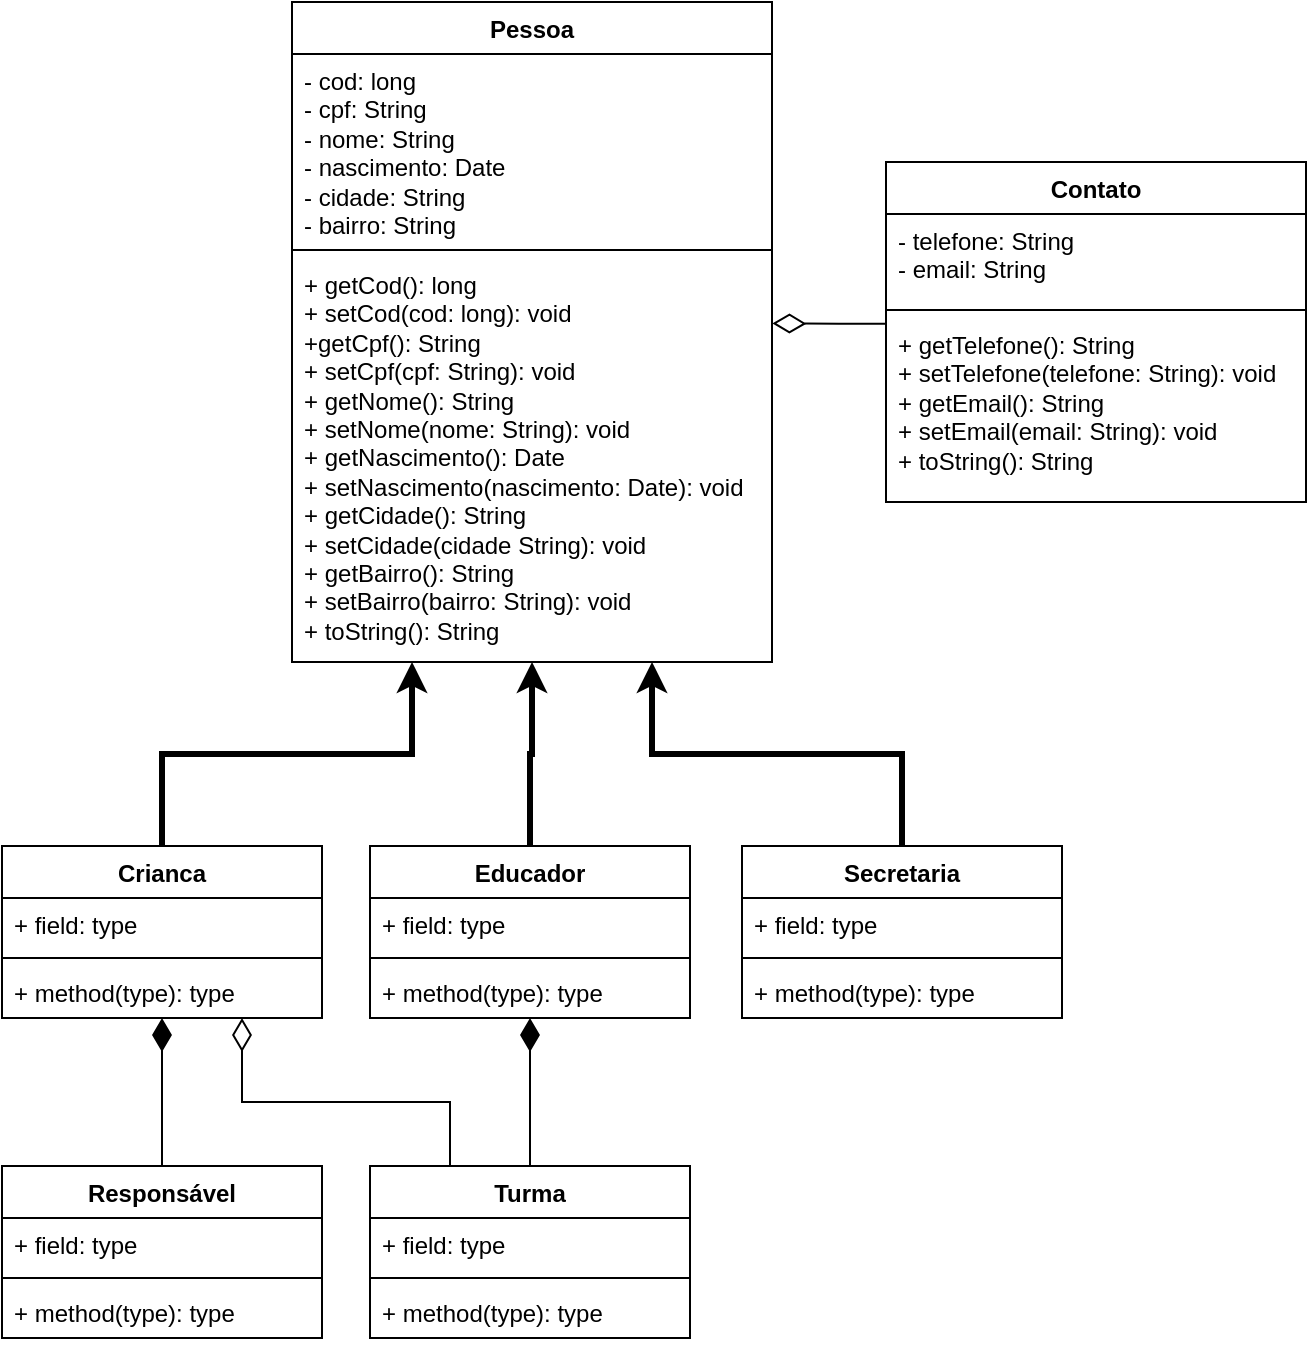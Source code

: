 <mxfile version="21.5.1" type="github">
  <diagram name="Página-1" id="mVXm6_eINW-f7F0wy_WT">
    <mxGraphModel dx="1600" dy="804" grid="1" gridSize="10" guides="1" tooltips="1" connect="1" arrows="1" fold="1" page="1" pageScale="1" pageWidth="827" pageHeight="1169" math="0" shadow="0">
      <root>
        <mxCell id="0" />
        <mxCell id="1" parent="0" />
        <mxCell id="nB3KTqgWYUJuyXqk4KGV-19" style="edgeStyle=orthogonalEdgeStyle;rounded=0;orthogonalLoop=1;jettySize=auto;html=1;exitX=0.5;exitY=0;exitDx=0;exitDy=0;entryX=0.25;entryY=1;entryDx=0;entryDy=0;strokeWidth=3;" edge="1" parent="1" source="nB3KTqgWYUJuyXqk4KGV-1" target="nB3KTqgWYUJuyXqk4KGV-14">
          <mxGeometry relative="1" as="geometry" />
        </mxCell>
        <mxCell id="nB3KTqgWYUJuyXqk4KGV-1" value="Crianca" style="swimlane;fontStyle=1;align=center;verticalAlign=top;childLayout=stackLayout;horizontal=1;startSize=26;horizontalStack=0;resizeParent=1;resizeParentMax=0;resizeLast=0;collapsible=1;marginBottom=0;whiteSpace=wrap;html=1;" vertex="1" parent="1">
          <mxGeometry x="88" y="462" width="160" height="86" as="geometry" />
        </mxCell>
        <mxCell id="nB3KTqgWYUJuyXqk4KGV-2" value="+ field: type" style="text;strokeColor=none;fillColor=none;align=left;verticalAlign=top;spacingLeft=4;spacingRight=4;overflow=hidden;rotatable=0;points=[[0,0.5],[1,0.5]];portConstraint=eastwest;whiteSpace=wrap;html=1;" vertex="1" parent="nB3KTqgWYUJuyXqk4KGV-1">
          <mxGeometry y="26" width="160" height="26" as="geometry" />
        </mxCell>
        <mxCell id="nB3KTqgWYUJuyXqk4KGV-3" value="" style="line;strokeWidth=1;fillColor=none;align=left;verticalAlign=middle;spacingTop=-1;spacingLeft=3;spacingRight=3;rotatable=0;labelPosition=right;points=[];portConstraint=eastwest;strokeColor=inherit;" vertex="1" parent="nB3KTqgWYUJuyXqk4KGV-1">
          <mxGeometry y="52" width="160" height="8" as="geometry" />
        </mxCell>
        <mxCell id="nB3KTqgWYUJuyXqk4KGV-4" value="+ method(type): type" style="text;strokeColor=none;fillColor=none;align=left;verticalAlign=top;spacingLeft=4;spacingRight=4;overflow=hidden;rotatable=0;points=[[0,0.5],[1,0.5]];portConstraint=eastwest;whiteSpace=wrap;html=1;" vertex="1" parent="nB3KTqgWYUJuyXqk4KGV-1">
          <mxGeometry y="60" width="160" height="26" as="geometry" />
        </mxCell>
        <mxCell id="nB3KTqgWYUJuyXqk4KGV-20" style="edgeStyle=orthogonalEdgeStyle;rounded=0;orthogonalLoop=1;jettySize=auto;html=1;exitX=0.5;exitY=0;exitDx=0;exitDy=0;entryX=0.5;entryY=1;entryDx=0;entryDy=0;strokeWidth=3;" edge="1" parent="1" source="nB3KTqgWYUJuyXqk4KGV-6" target="nB3KTqgWYUJuyXqk4KGV-14">
          <mxGeometry relative="1" as="geometry" />
        </mxCell>
        <mxCell id="nB3KTqgWYUJuyXqk4KGV-6" value="Educador" style="swimlane;fontStyle=1;align=center;verticalAlign=top;childLayout=stackLayout;horizontal=1;startSize=26;horizontalStack=0;resizeParent=1;resizeParentMax=0;resizeLast=0;collapsible=1;marginBottom=0;whiteSpace=wrap;html=1;" vertex="1" parent="1">
          <mxGeometry x="272" y="462" width="160" height="86" as="geometry" />
        </mxCell>
        <mxCell id="nB3KTqgWYUJuyXqk4KGV-7" value="+ field: type" style="text;strokeColor=none;fillColor=none;align=left;verticalAlign=top;spacingLeft=4;spacingRight=4;overflow=hidden;rotatable=0;points=[[0,0.5],[1,0.5]];portConstraint=eastwest;whiteSpace=wrap;html=1;" vertex="1" parent="nB3KTqgWYUJuyXqk4KGV-6">
          <mxGeometry y="26" width="160" height="26" as="geometry" />
        </mxCell>
        <mxCell id="nB3KTqgWYUJuyXqk4KGV-8" value="" style="line;strokeWidth=1;fillColor=none;align=left;verticalAlign=middle;spacingTop=-1;spacingLeft=3;spacingRight=3;rotatable=0;labelPosition=right;points=[];portConstraint=eastwest;strokeColor=inherit;" vertex="1" parent="nB3KTqgWYUJuyXqk4KGV-6">
          <mxGeometry y="52" width="160" height="8" as="geometry" />
        </mxCell>
        <mxCell id="nB3KTqgWYUJuyXqk4KGV-9" value="+ method(type): type" style="text;strokeColor=none;fillColor=none;align=left;verticalAlign=top;spacingLeft=4;spacingRight=4;overflow=hidden;rotatable=0;points=[[0,0.5],[1,0.5]];portConstraint=eastwest;whiteSpace=wrap;html=1;" vertex="1" parent="nB3KTqgWYUJuyXqk4KGV-6">
          <mxGeometry y="60" width="160" height="26" as="geometry" />
        </mxCell>
        <mxCell id="nB3KTqgWYUJuyXqk4KGV-21" style="edgeStyle=orthogonalEdgeStyle;rounded=0;orthogonalLoop=1;jettySize=auto;html=1;exitX=0.5;exitY=0;exitDx=0;exitDy=0;entryX=0.75;entryY=1;entryDx=0;entryDy=0;strokeWidth=3;" edge="1" parent="1" source="nB3KTqgWYUJuyXqk4KGV-10" target="nB3KTqgWYUJuyXqk4KGV-14">
          <mxGeometry relative="1" as="geometry" />
        </mxCell>
        <mxCell id="nB3KTqgWYUJuyXqk4KGV-10" value="Secretaria" style="swimlane;fontStyle=1;align=center;verticalAlign=top;childLayout=stackLayout;horizontal=1;startSize=26;horizontalStack=0;resizeParent=1;resizeParentMax=0;resizeLast=0;collapsible=1;marginBottom=0;whiteSpace=wrap;html=1;" vertex="1" parent="1">
          <mxGeometry x="458" y="462" width="160" height="86" as="geometry" />
        </mxCell>
        <mxCell id="nB3KTqgWYUJuyXqk4KGV-11" value="+ field: type" style="text;strokeColor=none;fillColor=none;align=left;verticalAlign=top;spacingLeft=4;spacingRight=4;overflow=hidden;rotatable=0;points=[[0,0.5],[1,0.5]];portConstraint=eastwest;whiteSpace=wrap;html=1;" vertex="1" parent="nB3KTqgWYUJuyXqk4KGV-10">
          <mxGeometry y="26" width="160" height="26" as="geometry" />
        </mxCell>
        <mxCell id="nB3KTqgWYUJuyXqk4KGV-12" value="" style="line;strokeWidth=1;fillColor=none;align=left;verticalAlign=middle;spacingTop=-1;spacingLeft=3;spacingRight=3;rotatable=0;labelPosition=right;points=[];portConstraint=eastwest;strokeColor=inherit;" vertex="1" parent="nB3KTqgWYUJuyXqk4KGV-10">
          <mxGeometry y="52" width="160" height="8" as="geometry" />
        </mxCell>
        <mxCell id="nB3KTqgWYUJuyXqk4KGV-13" value="+ method(type): type" style="text;strokeColor=none;fillColor=none;align=left;verticalAlign=top;spacingLeft=4;spacingRight=4;overflow=hidden;rotatable=0;points=[[0,0.5],[1,0.5]];portConstraint=eastwest;whiteSpace=wrap;html=1;" vertex="1" parent="nB3KTqgWYUJuyXqk4KGV-10">
          <mxGeometry y="60" width="160" height="26" as="geometry" />
        </mxCell>
        <mxCell id="nB3KTqgWYUJuyXqk4KGV-14" value="Pessoa" style="swimlane;fontStyle=1;align=center;verticalAlign=top;childLayout=stackLayout;horizontal=1;startSize=26;horizontalStack=0;resizeParent=1;resizeParentMax=0;resizeLast=0;collapsible=1;marginBottom=0;whiteSpace=wrap;html=1;" vertex="1" parent="1">
          <mxGeometry x="233" y="40" width="240" height="330" as="geometry">
            <mxRectangle x="334" y="80" width="80" height="30" as="alternateBounds" />
          </mxGeometry>
        </mxCell>
        <mxCell id="nB3KTqgWYUJuyXqk4KGV-15" value="&lt;div&gt;- cod: long&lt;/div&gt;&lt;div&gt;- cpf: String&lt;/div&gt;&lt;div&gt;- nome: String&lt;/div&gt;&lt;div&gt;- nascimento: Date&lt;br&gt;&lt;/div&gt;&lt;div&gt;- cidade: String&lt;br&gt;&lt;/div&gt;&lt;div&gt;- bairro: String&lt;br&gt;&lt;/div&gt;" style="text;strokeColor=none;fillColor=none;align=left;verticalAlign=top;spacingLeft=4;spacingRight=4;overflow=hidden;rotatable=0;points=[[0,0.5],[1,0.5]];portConstraint=eastwest;whiteSpace=wrap;html=1;" vertex="1" parent="nB3KTqgWYUJuyXqk4KGV-14">
          <mxGeometry y="26" width="240" height="94" as="geometry" />
        </mxCell>
        <mxCell id="nB3KTqgWYUJuyXqk4KGV-16" value="" style="line;strokeWidth=1;fillColor=none;align=left;verticalAlign=middle;spacingTop=-1;spacingLeft=3;spacingRight=3;rotatable=0;labelPosition=right;points=[];portConstraint=eastwest;strokeColor=inherit;" vertex="1" parent="nB3KTqgWYUJuyXqk4KGV-14">
          <mxGeometry y="120" width="240" height="8" as="geometry" />
        </mxCell>
        <mxCell id="nB3KTqgWYUJuyXqk4KGV-17" value="&lt;div&gt;+ getCod(): long&lt;/div&gt;&lt;div&gt;+ setCod(cod: long): void&lt;/div&gt;&lt;div&gt;+getCpf(): String&lt;/div&gt;&lt;div&gt;+ setCpf(cpf: String): void&lt;/div&gt;&lt;div&gt;+ getNome(): String&lt;/div&gt;&lt;div&gt;+ setNome(nome: String): void&lt;br&gt;&lt;/div&gt;&lt;div&gt;+ getNascimento(): Date&lt;/div&gt;&lt;div&gt;+ setNascimento(nascimento: Date): void&lt;br&gt;&lt;/div&gt;&lt;div&gt;+ getCidade(): String&lt;br&gt;&lt;/div&gt;&lt;div&gt;+ setCidade(cidade String): void&lt;/div&gt;&lt;div&gt;+ getBairro(): String&lt;/div&gt;&lt;div&gt;+ setBairro(bairro: String): void&lt;/div&gt;&lt;div&gt;+ toString(): String&lt;br&gt;&lt;/div&gt;&lt;div&gt;&lt;br&gt;&lt;/div&gt;" style="text;strokeColor=none;fillColor=none;align=left;verticalAlign=top;spacingLeft=4;spacingRight=4;overflow=hidden;rotatable=0;points=[[0,0.5],[1,0.5]];portConstraint=eastwest;whiteSpace=wrap;html=1;" vertex="1" parent="nB3KTqgWYUJuyXqk4KGV-14">
          <mxGeometry y="128" width="240" height="202" as="geometry" />
        </mxCell>
        <mxCell id="nB3KTqgWYUJuyXqk4KGV-27" style="edgeStyle=orthogonalEdgeStyle;rounded=0;orthogonalLoop=1;jettySize=auto;html=1;exitX=0.5;exitY=0;exitDx=0;exitDy=0;entryX=0.5;entryY=1;entryDx=0;entryDy=0;endArrow=diamondThin;endFill=1;strokeWidth=1;endSize=14;" edge="1" parent="1" source="nB3KTqgWYUJuyXqk4KGV-22" target="nB3KTqgWYUJuyXqk4KGV-1">
          <mxGeometry relative="1" as="geometry" />
        </mxCell>
        <mxCell id="nB3KTqgWYUJuyXqk4KGV-22" value="Responsável" style="swimlane;fontStyle=1;align=center;verticalAlign=top;childLayout=stackLayout;horizontal=1;startSize=26;horizontalStack=0;resizeParent=1;resizeParentMax=0;resizeLast=0;collapsible=1;marginBottom=0;whiteSpace=wrap;html=1;" vertex="1" parent="1">
          <mxGeometry x="88" y="622" width="160" height="86" as="geometry" />
        </mxCell>
        <mxCell id="nB3KTqgWYUJuyXqk4KGV-23" value="+ field: type" style="text;strokeColor=none;fillColor=none;align=left;verticalAlign=top;spacingLeft=4;spacingRight=4;overflow=hidden;rotatable=0;points=[[0,0.5],[1,0.5]];portConstraint=eastwest;whiteSpace=wrap;html=1;" vertex="1" parent="nB3KTqgWYUJuyXqk4KGV-22">
          <mxGeometry y="26" width="160" height="26" as="geometry" />
        </mxCell>
        <mxCell id="nB3KTqgWYUJuyXqk4KGV-24" value="" style="line;strokeWidth=1;fillColor=none;align=left;verticalAlign=middle;spacingTop=-1;spacingLeft=3;spacingRight=3;rotatable=0;labelPosition=right;points=[];portConstraint=eastwest;strokeColor=inherit;" vertex="1" parent="nB3KTqgWYUJuyXqk4KGV-22">
          <mxGeometry y="52" width="160" height="8" as="geometry" />
        </mxCell>
        <mxCell id="nB3KTqgWYUJuyXqk4KGV-25" value="+ method(type): type" style="text;strokeColor=none;fillColor=none;align=left;verticalAlign=top;spacingLeft=4;spacingRight=4;overflow=hidden;rotatable=0;points=[[0,0.5],[1,0.5]];portConstraint=eastwest;whiteSpace=wrap;html=1;" vertex="1" parent="nB3KTqgWYUJuyXqk4KGV-22">
          <mxGeometry y="60" width="160" height="26" as="geometry" />
        </mxCell>
        <mxCell id="nB3KTqgWYUJuyXqk4KGV-32" style="edgeStyle=orthogonalEdgeStyle;rounded=0;orthogonalLoop=1;jettySize=auto;html=1;exitX=0.5;exitY=0;exitDx=0;exitDy=0;entryX=0.5;entryY=1;entryDx=0;entryDy=0;endArrow=diamondThin;endFill=1;endSize=14;" edge="1" parent="1" source="nB3KTqgWYUJuyXqk4KGV-28" target="nB3KTqgWYUJuyXqk4KGV-6">
          <mxGeometry relative="1" as="geometry" />
        </mxCell>
        <mxCell id="nB3KTqgWYUJuyXqk4KGV-34" style="edgeStyle=orthogonalEdgeStyle;rounded=0;orthogonalLoop=1;jettySize=auto;html=1;exitX=0.25;exitY=0;exitDx=0;exitDy=0;entryX=0.75;entryY=1;entryDx=0;entryDy=0;endArrow=diamondThin;endFill=0;endSize=14;" edge="1" parent="1" source="nB3KTqgWYUJuyXqk4KGV-28" target="nB3KTqgWYUJuyXqk4KGV-1">
          <mxGeometry relative="1" as="geometry" />
        </mxCell>
        <mxCell id="nB3KTqgWYUJuyXqk4KGV-28" value="Turma" style="swimlane;fontStyle=1;align=center;verticalAlign=top;childLayout=stackLayout;horizontal=1;startSize=26;horizontalStack=0;resizeParent=1;resizeParentMax=0;resizeLast=0;collapsible=1;marginBottom=0;whiteSpace=wrap;html=1;" vertex="1" parent="1">
          <mxGeometry x="272" y="622" width="160" height="86" as="geometry" />
        </mxCell>
        <mxCell id="nB3KTqgWYUJuyXqk4KGV-29" value="+ field: type" style="text;strokeColor=none;fillColor=none;align=left;verticalAlign=top;spacingLeft=4;spacingRight=4;overflow=hidden;rotatable=0;points=[[0,0.5],[1,0.5]];portConstraint=eastwest;whiteSpace=wrap;html=1;" vertex="1" parent="nB3KTqgWYUJuyXqk4KGV-28">
          <mxGeometry y="26" width="160" height="26" as="geometry" />
        </mxCell>
        <mxCell id="nB3KTqgWYUJuyXqk4KGV-30" value="" style="line;strokeWidth=1;fillColor=none;align=left;verticalAlign=middle;spacingTop=-1;spacingLeft=3;spacingRight=3;rotatable=0;labelPosition=right;points=[];portConstraint=eastwest;strokeColor=inherit;" vertex="1" parent="nB3KTqgWYUJuyXqk4KGV-28">
          <mxGeometry y="52" width="160" height="8" as="geometry" />
        </mxCell>
        <mxCell id="nB3KTqgWYUJuyXqk4KGV-31" value="+ method(type): type" style="text;strokeColor=none;fillColor=none;align=left;verticalAlign=top;spacingLeft=4;spacingRight=4;overflow=hidden;rotatable=0;points=[[0,0.5],[1,0.5]];portConstraint=eastwest;whiteSpace=wrap;html=1;" vertex="1" parent="nB3KTqgWYUJuyXqk4KGV-28">
          <mxGeometry y="60" width="160" height="26" as="geometry" />
        </mxCell>
        <mxCell id="nB3KTqgWYUJuyXqk4KGV-39" value="Contato" style="swimlane;fontStyle=1;align=center;verticalAlign=top;childLayout=stackLayout;horizontal=1;startSize=26;horizontalStack=0;resizeParent=1;resizeParentMax=0;resizeLast=0;collapsible=1;marginBottom=0;whiteSpace=wrap;html=1;" vertex="1" parent="1">
          <mxGeometry x="530" y="120" width="210" height="170" as="geometry">
            <mxRectangle x="334" y="80" width="80" height="30" as="alternateBounds" />
          </mxGeometry>
        </mxCell>
        <mxCell id="nB3KTqgWYUJuyXqk4KGV-40" value="&lt;div&gt;- telefone: String&lt;/div&gt;&lt;div&gt;- email: String&lt;/div&gt;" style="text;strokeColor=none;fillColor=none;align=left;verticalAlign=top;spacingLeft=4;spacingRight=4;overflow=hidden;rotatable=0;points=[[0,0.5],[1,0.5]];portConstraint=eastwest;whiteSpace=wrap;html=1;" vertex="1" parent="nB3KTqgWYUJuyXqk4KGV-39">
          <mxGeometry y="26" width="210" height="44" as="geometry" />
        </mxCell>
        <mxCell id="nB3KTqgWYUJuyXqk4KGV-41" value="" style="line;strokeWidth=1;fillColor=none;align=left;verticalAlign=middle;spacingTop=-1;spacingLeft=3;spacingRight=3;rotatable=0;labelPosition=right;points=[];portConstraint=eastwest;strokeColor=inherit;" vertex="1" parent="nB3KTqgWYUJuyXqk4KGV-39">
          <mxGeometry y="70" width="210" height="8" as="geometry" />
        </mxCell>
        <mxCell id="nB3KTqgWYUJuyXqk4KGV-42" value="&lt;div&gt;+ getTelefone(): String&lt;/div&gt;&lt;div&gt;+ setTelefone(telefone: String): void&lt;br&gt;&lt;/div&gt;&lt;div&gt;+ getEmail(): String&lt;/div&gt;&lt;div&gt;+ setEmail(email: String): void&lt;br&gt;&lt;/div&gt;&lt;div&gt;+ toString(): String&lt;br&gt;&lt;/div&gt;" style="text;strokeColor=none;fillColor=none;align=left;verticalAlign=top;spacingLeft=4;spacingRight=4;overflow=hidden;rotatable=0;points=[[0,0.5],[1,0.5]];portConstraint=eastwest;whiteSpace=wrap;html=1;" vertex="1" parent="nB3KTqgWYUJuyXqk4KGV-39">
          <mxGeometry y="78" width="210" height="92" as="geometry" />
        </mxCell>
        <mxCell id="nB3KTqgWYUJuyXqk4KGV-43" style="edgeStyle=orthogonalEdgeStyle;rounded=0;orthogonalLoop=1;jettySize=auto;html=1;exitX=-0.002;exitY=0.031;exitDx=0;exitDy=0;entryX=1.001;entryY=0.162;entryDx=0;entryDy=0;endArrow=diamondThin;endFill=0;endSize=14;exitPerimeter=0;entryPerimeter=0;" edge="1" parent="1" source="nB3KTqgWYUJuyXqk4KGV-42" target="nB3KTqgWYUJuyXqk4KGV-17">
          <mxGeometry relative="1" as="geometry" />
        </mxCell>
      </root>
    </mxGraphModel>
  </diagram>
</mxfile>
